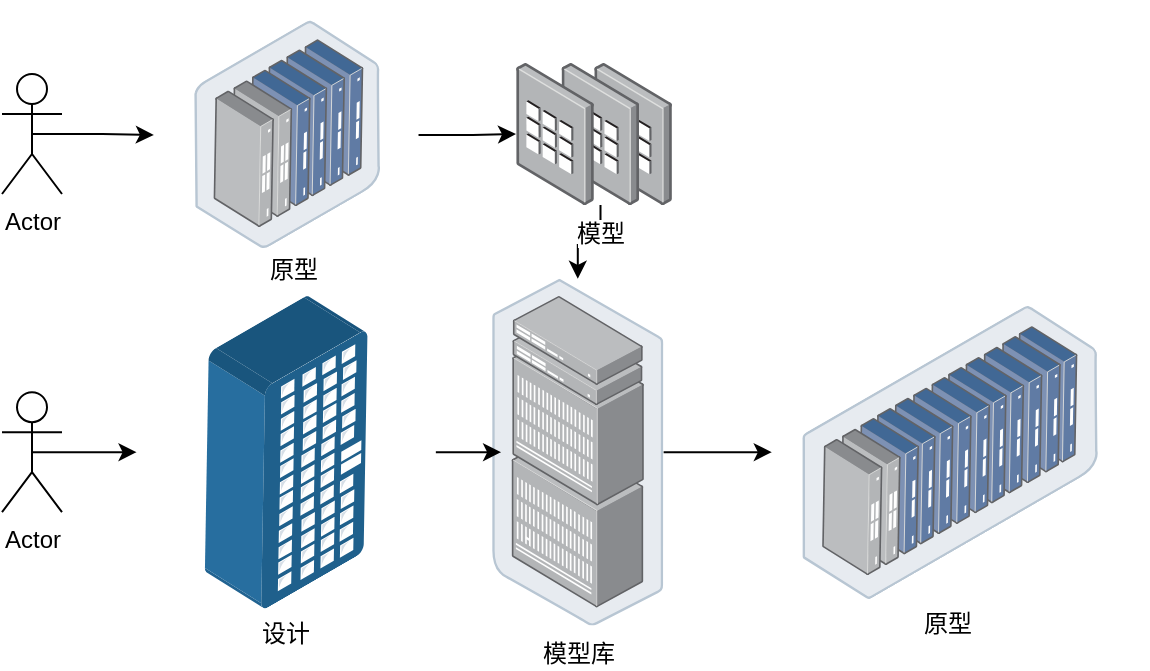 <mxfile version="14.1.8" type="github">
  <diagram id="DDyWShpIytVCfgVJ-_LT" name="第 1 页">
    <mxGraphModel dx="935" dy="536" grid="0" gridSize="10" guides="1" tooltips="1" connect="1" arrows="1" fold="1" page="1" pageScale="1" pageWidth="827" pageHeight="1169" math="0" shadow="0">
      <root>
        <mxCell id="0" />
        <mxCell id="1" parent="0" />
        <mxCell id="bsKOpfMS5aqEckBFsZ0F-31" style="edgeStyle=orthogonalEdgeStyle;rounded=0;orthogonalLoop=1;jettySize=auto;html=1;exitX=0.5;exitY=0.5;exitDx=0;exitDy=0;exitPerimeter=0;" edge="1" parent="1" source="bsKOpfMS5aqEckBFsZ0F-1" target="bsKOpfMS5aqEckBFsZ0F-14">
          <mxGeometry relative="1" as="geometry" />
        </mxCell>
        <mxCell id="bsKOpfMS5aqEckBFsZ0F-1" value="Actor" style="shape=umlActor;verticalLabelPosition=bottom;verticalAlign=top;html=1;outlineConnect=0;" vertex="1" parent="1">
          <mxGeometry x="67" y="66" width="30" height="60" as="geometry" />
        </mxCell>
        <mxCell id="bsKOpfMS5aqEckBFsZ0F-6" value="" style="points=[];aspect=fixed;html=1;align=center;shadow=0;dashed=0;image;image=img/lib/allied_telesis/computer_and_terminals/Keypad.svg;" vertex="1" parent="1">
          <mxGeometry x="363.05" y="60.5" width="39.05" height="71" as="geometry" />
        </mxCell>
        <mxCell id="bsKOpfMS5aqEckBFsZ0F-20" value="" style="edgeStyle=orthogonalEdgeStyle;rounded=0;orthogonalLoop=1;jettySize=auto;html=1;" edge="1" parent="1" source="bsKOpfMS5aqEckBFsZ0F-9" target="bsKOpfMS5aqEckBFsZ0F-12">
          <mxGeometry relative="1" as="geometry" />
        </mxCell>
        <mxCell id="bsKOpfMS5aqEckBFsZ0F-9" value="模型库" style="points=[];aspect=fixed;html=1;align=center;shadow=0;dashed=0;image;image=img/lib/allied_telesis/storage/Datacenter_Server_Rack_EoR.svg;" vertex="1" parent="1">
          <mxGeometry x="312" y="168.4" width="85.8" height="173.4" as="geometry" />
        </mxCell>
        <mxCell id="bsKOpfMS5aqEckBFsZ0F-12" value="" style="points=[];aspect=fixed;html=1;align=center;shadow=0;dashed=0;image;image=img/lib/allied_telesis/storage/Datacenter_Server_Rack_ToR.svg;rotation=-120;" vertex="1" parent="1">
          <mxGeometry x="496" y="165.7" width="88.2" height="178.8" as="geometry" />
        </mxCell>
        <mxCell id="bsKOpfMS5aqEckBFsZ0F-30" value="" style="edgeStyle=orthogonalEdgeStyle;rounded=0;orthogonalLoop=1;jettySize=auto;html=1;" edge="1" parent="1" source="bsKOpfMS5aqEckBFsZ0F-14" target="bsKOpfMS5aqEckBFsZ0F-27">
          <mxGeometry relative="1" as="geometry" />
        </mxCell>
        <mxCell id="bsKOpfMS5aqEckBFsZ0F-14" value="" style="points=[];aspect=fixed;html=1;align=center;shadow=0;dashed=0;image;image=img/lib/allied_telesis/storage/Datacenter_Server_Half_Rack_ToR.svg;rotation=-120;" vertex="1" parent="1">
          <mxGeometry x="165" y="39.2" width="88.2" height="114.6" as="geometry" />
        </mxCell>
        <mxCell id="bsKOpfMS5aqEckBFsZ0F-19" value="" style="edgeStyle=orthogonalEdgeStyle;rounded=0;orthogonalLoop=1;jettySize=auto;html=1;" edge="1" parent="1" source="bsKOpfMS5aqEckBFsZ0F-16" target="bsKOpfMS5aqEckBFsZ0F-9">
          <mxGeometry relative="1" as="geometry" />
        </mxCell>
        <mxCell id="bsKOpfMS5aqEckBFsZ0F-16" value="" style="points=[];aspect=fixed;html=1;align=center;shadow=0;dashed=0;image;image=img/lib/allied_telesis/buildings/Long_Building.svg;rotation=-120;" vertex="1" parent="1">
          <mxGeometry x="146.4" y="190.3" width="125.4" height="129.6" as="geometry" />
        </mxCell>
        <mxCell id="bsKOpfMS5aqEckBFsZ0F-22" style="edgeStyle=orthogonalEdgeStyle;rounded=0;orthogonalLoop=1;jettySize=auto;html=1;exitX=0.5;exitY=0.5;exitDx=0;exitDy=0;exitPerimeter=0;" edge="1" parent="1" source="bsKOpfMS5aqEckBFsZ0F-21" target="bsKOpfMS5aqEckBFsZ0F-16">
          <mxGeometry relative="1" as="geometry" />
        </mxCell>
        <mxCell id="bsKOpfMS5aqEckBFsZ0F-21" value="Actor" style="shape=umlActor;verticalLabelPosition=bottom;verticalAlign=top;html=1;outlineConnect=0;" vertex="1" parent="1">
          <mxGeometry x="67" y="225.1" width="30" height="60" as="geometry" />
        </mxCell>
        <mxCell id="bsKOpfMS5aqEckBFsZ0F-23" value="&lt;span style=&quot;background-color: rgb(255 , 255 , 255)&quot;&gt;设计&lt;/span&gt;" style="text;html=1;strokeColor=none;fillColor=none;align=center;verticalAlign=middle;whiteSpace=wrap;rounded=0;" vertex="1" parent="1">
          <mxGeometry x="189" y="336" width="40" height="20" as="geometry" />
        </mxCell>
        <mxCell id="bsKOpfMS5aqEckBFsZ0F-28" value="" style="edgeStyle=orthogonalEdgeStyle;rounded=0;orthogonalLoop=1;jettySize=auto;html=1;" edge="1" parent="1" source="bsKOpfMS5aqEckBFsZ0F-26" target="bsKOpfMS5aqEckBFsZ0F-9">
          <mxGeometry relative="1" as="geometry" />
        </mxCell>
        <mxCell id="bsKOpfMS5aqEckBFsZ0F-26" value="模型" style="points=[];aspect=fixed;html=1;align=center;shadow=0;dashed=0;image;image=img/lib/allied_telesis/computer_and_terminals/Keypad.svg;" vertex="1" parent="1">
          <mxGeometry x="346.67" y="60.5" width="39.05" height="71" as="geometry" />
        </mxCell>
        <mxCell id="bsKOpfMS5aqEckBFsZ0F-27" value="" style="points=[];aspect=fixed;html=1;align=center;shadow=0;dashed=0;image;image=img/lib/allied_telesis/computer_and_terminals/Keypad.svg;" vertex="1" parent="1">
          <mxGeometry x="324" y="60.5" width="39.05" height="71" as="geometry" />
        </mxCell>
        <mxCell id="bsKOpfMS5aqEckBFsZ0F-29" value="原型" style="text;html=1;strokeColor=none;fillColor=none;align=center;verticalAlign=middle;whiteSpace=wrap;rounded=0;" vertex="1" parent="1">
          <mxGeometry x="193" y="154" width="40" height="20" as="geometry" />
        </mxCell>
        <mxCell id="bsKOpfMS5aqEckBFsZ0F-32" value="原型" style="text;html=1;strokeColor=none;fillColor=none;align=center;verticalAlign=middle;whiteSpace=wrap;rounded=0;" vertex="1" parent="1">
          <mxGeometry x="520" y="331" width="40" height="20" as="geometry" />
        </mxCell>
      </root>
    </mxGraphModel>
  </diagram>
</mxfile>
